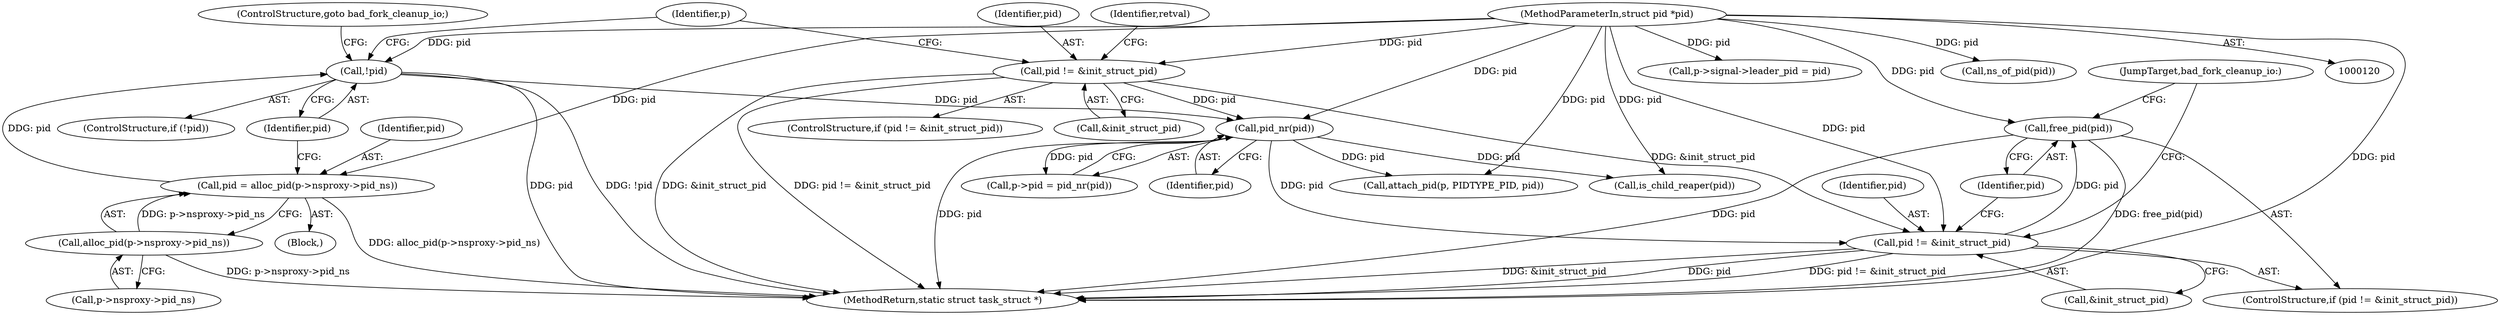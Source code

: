digraph "0_linux_e66eded8309ebf679d3d3c1f5820d1f2ca332c71_0@API" {
"1001134" [label="(Call,free_pid(pid))"];
"1001130" [label="(Call,pid != &init_struct_pid)"];
"1000730" [label="(Call,pid_nr(pid))"];
"1000723" [label="(Call,!pid)"];
"1000714" [label="(Call,pid = alloc_pid(p->nsproxy->pid_ns))"];
"1000716" [label="(Call,alloc_pid(p->nsproxy->pid_ns))"];
"1000125" [label="(MethodParameterIn,struct pid *pid)"];
"1000705" [label="(Call,pid != &init_struct_pid)"];
"1001130" [label="(Call,pid != &init_struct_pid)"];
"1001132" [label="(Call,&init_struct_pid)"];
"1001131" [label="(Identifier,pid)"];
"1000709" [label="(Block,)"];
"1001135" [label="(Identifier,pid)"];
"1000722" [label="(ControlStructure,if (!pid))"];
"1001042" [label="(Call,p->signal->leader_pid = pid)"];
"1000724" [label="(Identifier,pid)"];
"1001031" [label="(Call,ns_of_pid(pid))"];
"1000706" [label="(Identifier,pid)"];
"1000714" [label="(Call,pid = alloc_pid(p->nsproxy->pid_ns))"];
"1000730" [label="(Call,pid_nr(pid))"];
"1000125" [label="(MethodParameterIn,struct pid *pid)"];
"1001129" [label="(ControlStructure,if (pid != &init_struct_pid))"];
"1000711" [label="(Identifier,retval)"];
"1000728" [label="(Identifier,p)"];
"1000723" [label="(Call,!pid)"];
"1000726" [label="(Call,p->pid = pid_nr(pid))"];
"1000731" [label="(Identifier,pid)"];
"1000707" [label="(Call,&init_struct_pid)"];
"1000704" [label="(ControlStructure,if (pid != &init_struct_pid))"];
"1000715" [label="(Identifier,pid)"];
"1000716" [label="(Call,alloc_pid(p->nsproxy->pid_ns))"];
"1000717" [label="(Call,p->nsproxy->pid_ns)"];
"1001026" [label="(Call,is_child_reaper(pid))"];
"1001136" [label="(JumpTarget,bad_fork_cleanup_io:)"];
"1000725" [label="(ControlStructure,goto bad_fork_cleanup_io;)"];
"1001093" [label="(Call,attach_pid(p, PIDTYPE_PID, pid))"];
"1001227" [label="(MethodReturn,static struct task_struct *)"];
"1000705" [label="(Call,pid != &init_struct_pid)"];
"1001134" [label="(Call,free_pid(pid))"];
"1001134" -> "1001129"  [label="AST: "];
"1001134" -> "1001135"  [label="CFG: "];
"1001135" -> "1001134"  [label="AST: "];
"1001136" -> "1001134"  [label="CFG: "];
"1001134" -> "1001227"  [label="DDG: free_pid(pid)"];
"1001134" -> "1001227"  [label="DDG: pid"];
"1001130" -> "1001134"  [label="DDG: pid"];
"1000125" -> "1001134"  [label="DDG: pid"];
"1001130" -> "1001129"  [label="AST: "];
"1001130" -> "1001132"  [label="CFG: "];
"1001131" -> "1001130"  [label="AST: "];
"1001132" -> "1001130"  [label="AST: "];
"1001135" -> "1001130"  [label="CFG: "];
"1001136" -> "1001130"  [label="CFG: "];
"1001130" -> "1001227"  [label="DDG: pid != &init_struct_pid"];
"1001130" -> "1001227"  [label="DDG: &init_struct_pid"];
"1001130" -> "1001227"  [label="DDG: pid"];
"1000730" -> "1001130"  [label="DDG: pid"];
"1000125" -> "1001130"  [label="DDG: pid"];
"1000705" -> "1001130"  [label="DDG: &init_struct_pid"];
"1000730" -> "1000726"  [label="AST: "];
"1000730" -> "1000731"  [label="CFG: "];
"1000731" -> "1000730"  [label="AST: "];
"1000726" -> "1000730"  [label="CFG: "];
"1000730" -> "1001227"  [label="DDG: pid"];
"1000730" -> "1000726"  [label="DDG: pid"];
"1000723" -> "1000730"  [label="DDG: pid"];
"1000705" -> "1000730"  [label="DDG: pid"];
"1000125" -> "1000730"  [label="DDG: pid"];
"1000730" -> "1001026"  [label="DDG: pid"];
"1000730" -> "1001093"  [label="DDG: pid"];
"1000723" -> "1000722"  [label="AST: "];
"1000723" -> "1000724"  [label="CFG: "];
"1000724" -> "1000723"  [label="AST: "];
"1000725" -> "1000723"  [label="CFG: "];
"1000728" -> "1000723"  [label="CFG: "];
"1000723" -> "1001227"  [label="DDG: pid"];
"1000723" -> "1001227"  [label="DDG: !pid"];
"1000714" -> "1000723"  [label="DDG: pid"];
"1000125" -> "1000723"  [label="DDG: pid"];
"1000714" -> "1000709"  [label="AST: "];
"1000714" -> "1000716"  [label="CFG: "];
"1000715" -> "1000714"  [label="AST: "];
"1000716" -> "1000714"  [label="AST: "];
"1000724" -> "1000714"  [label="CFG: "];
"1000714" -> "1001227"  [label="DDG: alloc_pid(p->nsproxy->pid_ns)"];
"1000716" -> "1000714"  [label="DDG: p->nsproxy->pid_ns"];
"1000125" -> "1000714"  [label="DDG: pid"];
"1000716" -> "1000717"  [label="CFG: "];
"1000717" -> "1000716"  [label="AST: "];
"1000716" -> "1001227"  [label="DDG: p->nsproxy->pid_ns"];
"1000125" -> "1000120"  [label="AST: "];
"1000125" -> "1001227"  [label="DDG: pid"];
"1000125" -> "1000705"  [label="DDG: pid"];
"1000125" -> "1001026"  [label="DDG: pid"];
"1000125" -> "1001031"  [label="DDG: pid"];
"1000125" -> "1001042"  [label="DDG: pid"];
"1000125" -> "1001093"  [label="DDG: pid"];
"1000705" -> "1000704"  [label="AST: "];
"1000705" -> "1000707"  [label="CFG: "];
"1000706" -> "1000705"  [label="AST: "];
"1000707" -> "1000705"  [label="AST: "];
"1000711" -> "1000705"  [label="CFG: "];
"1000728" -> "1000705"  [label="CFG: "];
"1000705" -> "1001227"  [label="DDG: pid != &init_struct_pid"];
"1000705" -> "1001227"  [label="DDG: &init_struct_pid"];
}
